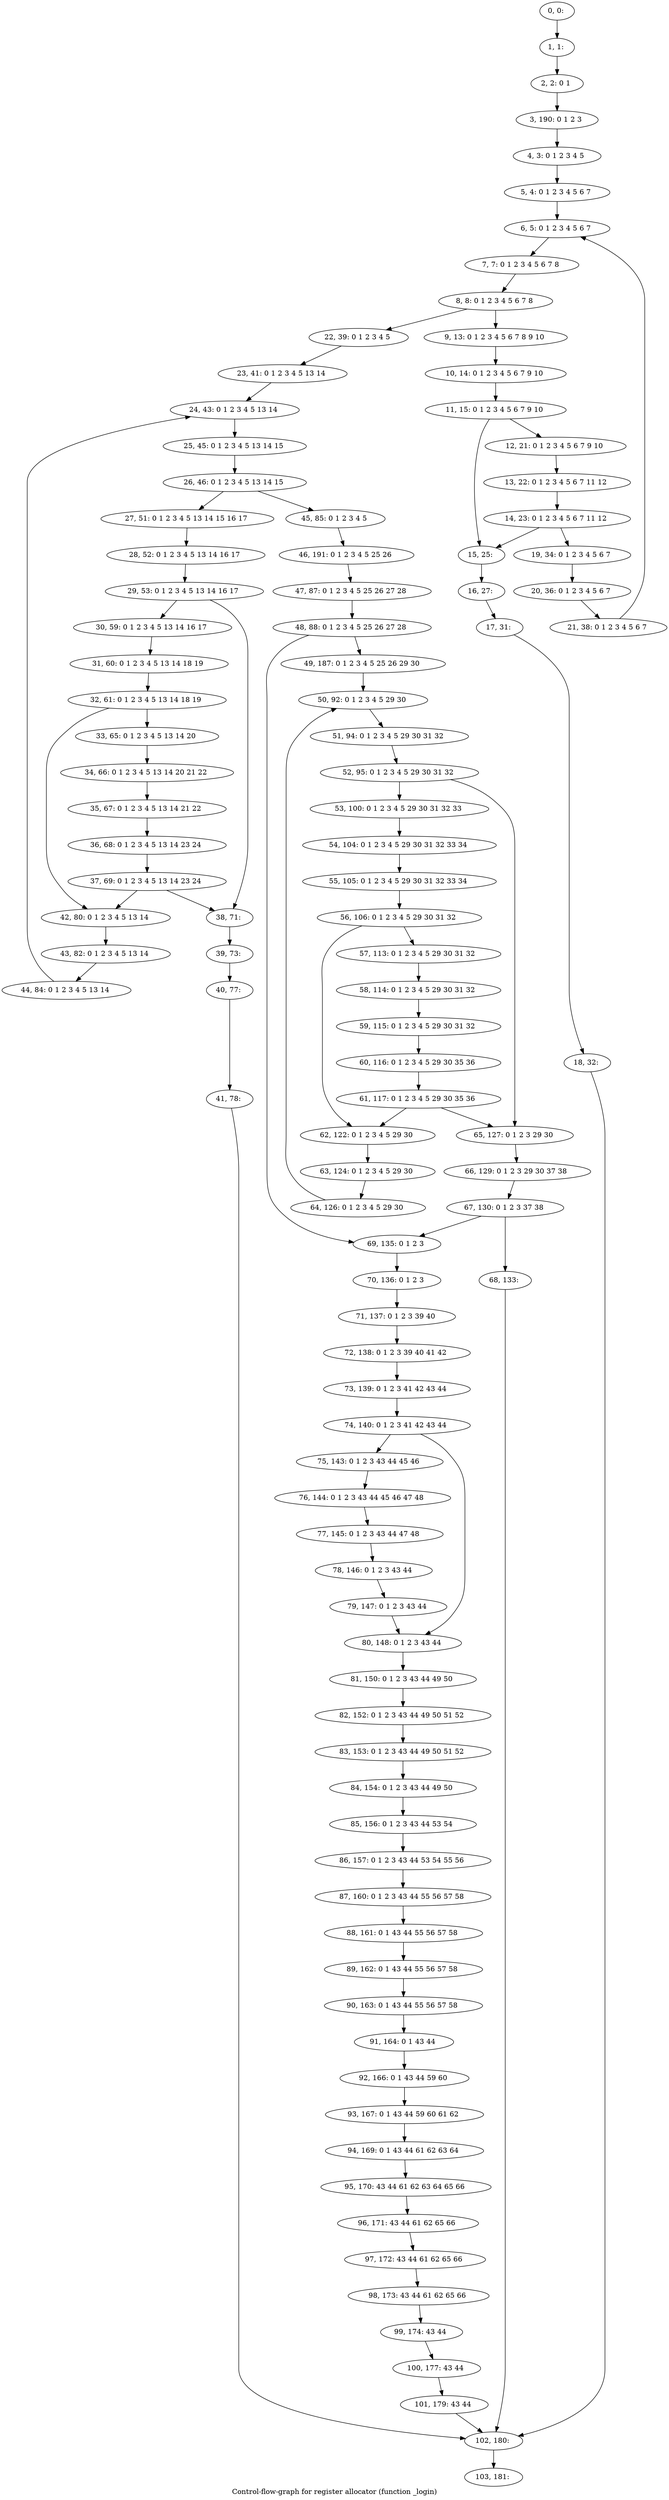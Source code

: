 digraph G {
graph [label="Control-flow-graph for register allocator (function _login)"]
0[label="0, 0: "];
1[label="1, 1: "];
2[label="2, 2: 0 1 "];
3[label="3, 190: 0 1 2 3 "];
4[label="4, 3: 0 1 2 3 4 5 "];
5[label="5, 4: 0 1 2 3 4 5 6 7 "];
6[label="6, 5: 0 1 2 3 4 5 6 7 "];
7[label="7, 7: 0 1 2 3 4 5 6 7 8 "];
8[label="8, 8: 0 1 2 3 4 5 6 7 8 "];
9[label="9, 13: 0 1 2 3 4 5 6 7 8 9 10 "];
10[label="10, 14: 0 1 2 3 4 5 6 7 9 10 "];
11[label="11, 15: 0 1 2 3 4 5 6 7 9 10 "];
12[label="12, 21: 0 1 2 3 4 5 6 7 9 10 "];
13[label="13, 22: 0 1 2 3 4 5 6 7 11 12 "];
14[label="14, 23: 0 1 2 3 4 5 6 7 11 12 "];
15[label="15, 25: "];
16[label="16, 27: "];
17[label="17, 31: "];
18[label="18, 32: "];
19[label="19, 34: 0 1 2 3 4 5 6 7 "];
20[label="20, 36: 0 1 2 3 4 5 6 7 "];
21[label="21, 38: 0 1 2 3 4 5 6 7 "];
22[label="22, 39: 0 1 2 3 4 5 "];
23[label="23, 41: 0 1 2 3 4 5 13 14 "];
24[label="24, 43: 0 1 2 3 4 5 13 14 "];
25[label="25, 45: 0 1 2 3 4 5 13 14 15 "];
26[label="26, 46: 0 1 2 3 4 5 13 14 15 "];
27[label="27, 51: 0 1 2 3 4 5 13 14 15 16 17 "];
28[label="28, 52: 0 1 2 3 4 5 13 14 16 17 "];
29[label="29, 53: 0 1 2 3 4 5 13 14 16 17 "];
30[label="30, 59: 0 1 2 3 4 5 13 14 16 17 "];
31[label="31, 60: 0 1 2 3 4 5 13 14 18 19 "];
32[label="32, 61: 0 1 2 3 4 5 13 14 18 19 "];
33[label="33, 65: 0 1 2 3 4 5 13 14 20 "];
34[label="34, 66: 0 1 2 3 4 5 13 14 20 21 22 "];
35[label="35, 67: 0 1 2 3 4 5 13 14 21 22 "];
36[label="36, 68: 0 1 2 3 4 5 13 14 23 24 "];
37[label="37, 69: 0 1 2 3 4 5 13 14 23 24 "];
38[label="38, 71: "];
39[label="39, 73: "];
40[label="40, 77: "];
41[label="41, 78: "];
42[label="42, 80: 0 1 2 3 4 5 13 14 "];
43[label="43, 82: 0 1 2 3 4 5 13 14 "];
44[label="44, 84: 0 1 2 3 4 5 13 14 "];
45[label="45, 85: 0 1 2 3 4 5 "];
46[label="46, 191: 0 1 2 3 4 5 25 26 "];
47[label="47, 87: 0 1 2 3 4 5 25 26 27 28 "];
48[label="48, 88: 0 1 2 3 4 5 25 26 27 28 "];
49[label="49, 187: 0 1 2 3 4 5 25 26 29 30 "];
50[label="50, 92: 0 1 2 3 4 5 29 30 "];
51[label="51, 94: 0 1 2 3 4 5 29 30 31 32 "];
52[label="52, 95: 0 1 2 3 4 5 29 30 31 32 "];
53[label="53, 100: 0 1 2 3 4 5 29 30 31 32 33 "];
54[label="54, 104: 0 1 2 3 4 5 29 30 31 32 33 34 "];
55[label="55, 105: 0 1 2 3 4 5 29 30 31 32 33 34 "];
56[label="56, 106: 0 1 2 3 4 5 29 30 31 32 "];
57[label="57, 113: 0 1 2 3 4 5 29 30 31 32 "];
58[label="58, 114: 0 1 2 3 4 5 29 30 31 32 "];
59[label="59, 115: 0 1 2 3 4 5 29 30 31 32 "];
60[label="60, 116: 0 1 2 3 4 5 29 30 35 36 "];
61[label="61, 117: 0 1 2 3 4 5 29 30 35 36 "];
62[label="62, 122: 0 1 2 3 4 5 29 30 "];
63[label="63, 124: 0 1 2 3 4 5 29 30 "];
64[label="64, 126: 0 1 2 3 4 5 29 30 "];
65[label="65, 127: 0 1 2 3 29 30 "];
66[label="66, 129: 0 1 2 3 29 30 37 38 "];
67[label="67, 130: 0 1 2 3 37 38 "];
68[label="68, 133: "];
69[label="69, 135: 0 1 2 3 "];
70[label="70, 136: 0 1 2 3 "];
71[label="71, 137: 0 1 2 3 39 40 "];
72[label="72, 138: 0 1 2 3 39 40 41 42 "];
73[label="73, 139: 0 1 2 3 41 42 43 44 "];
74[label="74, 140: 0 1 2 3 41 42 43 44 "];
75[label="75, 143: 0 1 2 3 43 44 45 46 "];
76[label="76, 144: 0 1 2 3 43 44 45 46 47 48 "];
77[label="77, 145: 0 1 2 3 43 44 47 48 "];
78[label="78, 146: 0 1 2 3 43 44 "];
79[label="79, 147: 0 1 2 3 43 44 "];
80[label="80, 148: 0 1 2 3 43 44 "];
81[label="81, 150: 0 1 2 3 43 44 49 50 "];
82[label="82, 152: 0 1 2 3 43 44 49 50 51 52 "];
83[label="83, 153: 0 1 2 3 43 44 49 50 51 52 "];
84[label="84, 154: 0 1 2 3 43 44 49 50 "];
85[label="85, 156: 0 1 2 3 43 44 53 54 "];
86[label="86, 157: 0 1 2 3 43 44 53 54 55 56 "];
87[label="87, 160: 0 1 2 3 43 44 55 56 57 58 "];
88[label="88, 161: 0 1 43 44 55 56 57 58 "];
89[label="89, 162: 0 1 43 44 55 56 57 58 "];
90[label="90, 163: 0 1 43 44 55 56 57 58 "];
91[label="91, 164: 0 1 43 44 "];
92[label="92, 166: 0 1 43 44 59 60 "];
93[label="93, 167: 0 1 43 44 59 60 61 62 "];
94[label="94, 169: 0 1 43 44 61 62 63 64 "];
95[label="95, 170: 43 44 61 62 63 64 65 66 "];
96[label="96, 171: 43 44 61 62 65 66 "];
97[label="97, 172: 43 44 61 62 65 66 "];
98[label="98, 173: 43 44 61 62 65 66 "];
99[label="99, 174: 43 44 "];
100[label="100, 177: 43 44 "];
101[label="101, 179: 43 44 "];
102[label="102, 180: "];
103[label="103, 181: "];
0->1 ;
1->2 ;
2->3 ;
3->4 ;
4->5 ;
5->6 ;
6->7 ;
7->8 ;
8->9 ;
8->22 ;
9->10 ;
10->11 ;
11->12 ;
11->15 ;
12->13 ;
13->14 ;
14->15 ;
14->19 ;
15->16 ;
16->17 ;
17->18 ;
18->102 ;
19->20 ;
20->21 ;
21->6 ;
22->23 ;
23->24 ;
24->25 ;
25->26 ;
26->27 ;
26->45 ;
27->28 ;
28->29 ;
29->30 ;
29->38 ;
30->31 ;
31->32 ;
32->33 ;
32->42 ;
33->34 ;
34->35 ;
35->36 ;
36->37 ;
37->38 ;
37->42 ;
38->39 ;
39->40 ;
40->41 ;
41->102 ;
42->43 ;
43->44 ;
44->24 ;
45->46 ;
46->47 ;
47->48 ;
48->49 ;
48->69 ;
49->50 ;
50->51 ;
51->52 ;
52->53 ;
52->65 ;
53->54 ;
54->55 ;
55->56 ;
56->57 ;
56->62 ;
57->58 ;
58->59 ;
59->60 ;
60->61 ;
61->62 ;
61->65 ;
62->63 ;
63->64 ;
64->50 ;
65->66 ;
66->67 ;
67->68 ;
67->69 ;
68->102 ;
69->70 ;
70->71 ;
71->72 ;
72->73 ;
73->74 ;
74->75 ;
74->80 ;
75->76 ;
76->77 ;
77->78 ;
78->79 ;
79->80 ;
80->81 ;
81->82 ;
82->83 ;
83->84 ;
84->85 ;
85->86 ;
86->87 ;
87->88 ;
88->89 ;
89->90 ;
90->91 ;
91->92 ;
92->93 ;
93->94 ;
94->95 ;
95->96 ;
96->97 ;
97->98 ;
98->99 ;
99->100 ;
100->101 ;
101->102 ;
102->103 ;
}
